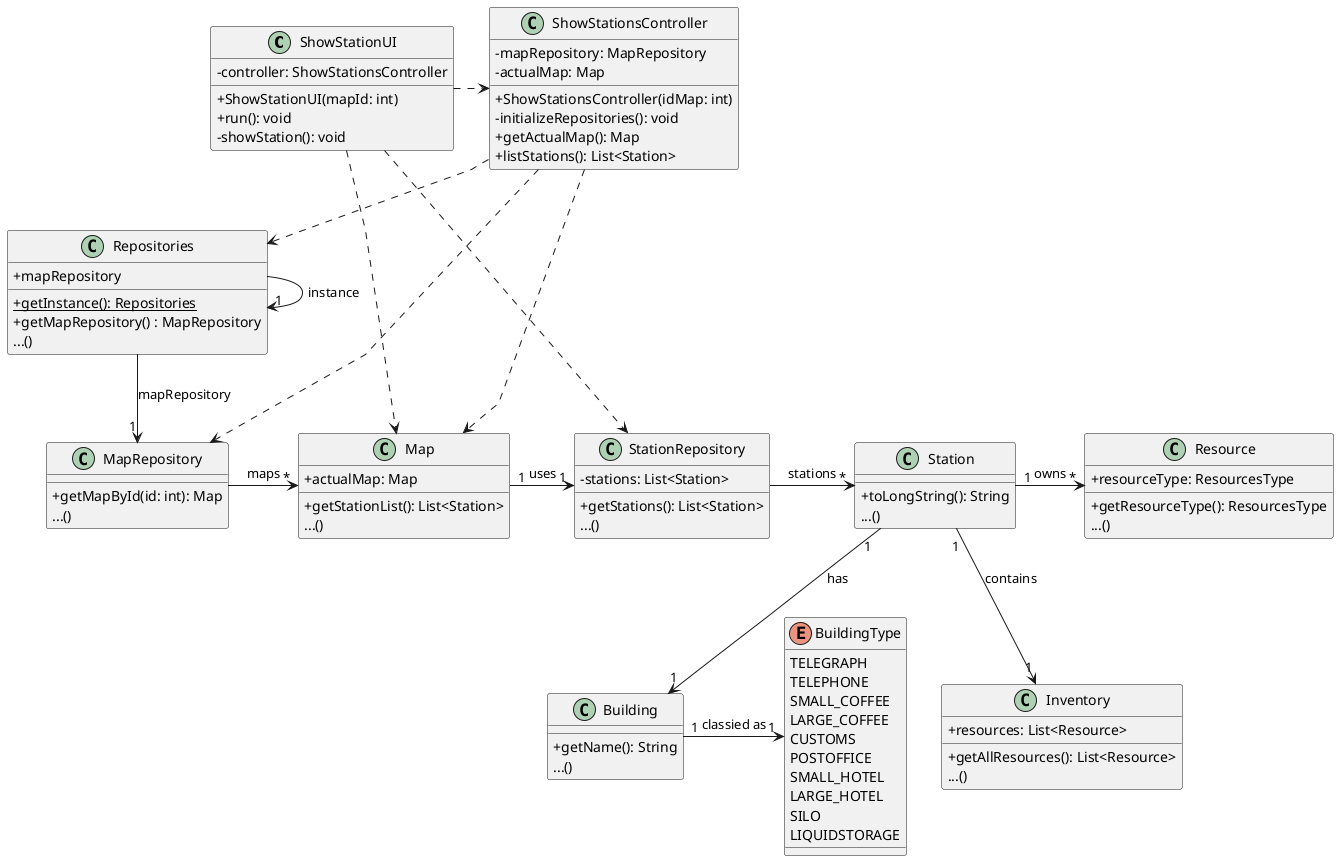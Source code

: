 @startuml

skinparam packageStyle rectangle
skinparam shadowing false
skinparam linetype polyline

skinparam classAttributeIconSize 0

class ShowStationUI {
    - controller: ShowStationsController
    + ShowStationUI(mapId: int)
    + run(): void
    - showStation(): void
}

class ShowStationsController {
    - mapRepository: MapRepository
    - actualMap: Map
    + ShowStationsController(idMap: int)
    - initializeRepositories(): void
    + getActualMap(): Map
    + listStations(): List<Station>
}

class Map {
   + actualMap: Map
   + getStationList(): List<Station>
   ...()
}

class StationRepository{
    + getStations(): List<Station>
    - stations: List<Station>
    ...()
}

class MapRepository {
    + getMapById(id: int): Map
    ...()
}

class Repositories {
    + mapRepository
    + {static} getInstance(): Repositories
    + getMapRepository() : MapRepository
    ...()
}

class Station {
    + toLongString(): String
    ...()
}

class Inventory {
    + getAllResources(): List<Resource>
    + resources: List<Resource>
    ...()
}

class Resource {
    + getResourceType(): ResourcesType
    + resourceType: ResourcesType
    ...()
}

class Building {
    + getName(): String
    ...()
}

enum BuildingType {
    TELEGRAPH
    TELEPHONE
    SMALL_COFFEE
    LARGE_COFFEE
    CUSTOMS
    POSTOFFICE
    SMALL_HOTEL
    LARGE_HOTEL
    SILO
    LIQUIDSTORAGE
}

ShowStationUI .> ShowStationsController
ShowStationUI .> Map
ShowStationUI .> StationRepository

ShowStationsController .> Map
ShowStationsController .> MapRepository
ShowStationsController -.> Repositories

Repositories -> "1" Repositories: instance
Repositories --> "1" MapRepository: mapRepository

Map "1" -> "1" StationRepository: uses

MapRepository -> "*" Map: maps

StationRepository -> "*" Station: stations

Station "1" --> "1" Inventory: contains
Station "1" -> "*" Resource: owns
Station "1" --> "1" Building: has

 Building "1" -> "1" BuildingType: classied as

@enduml